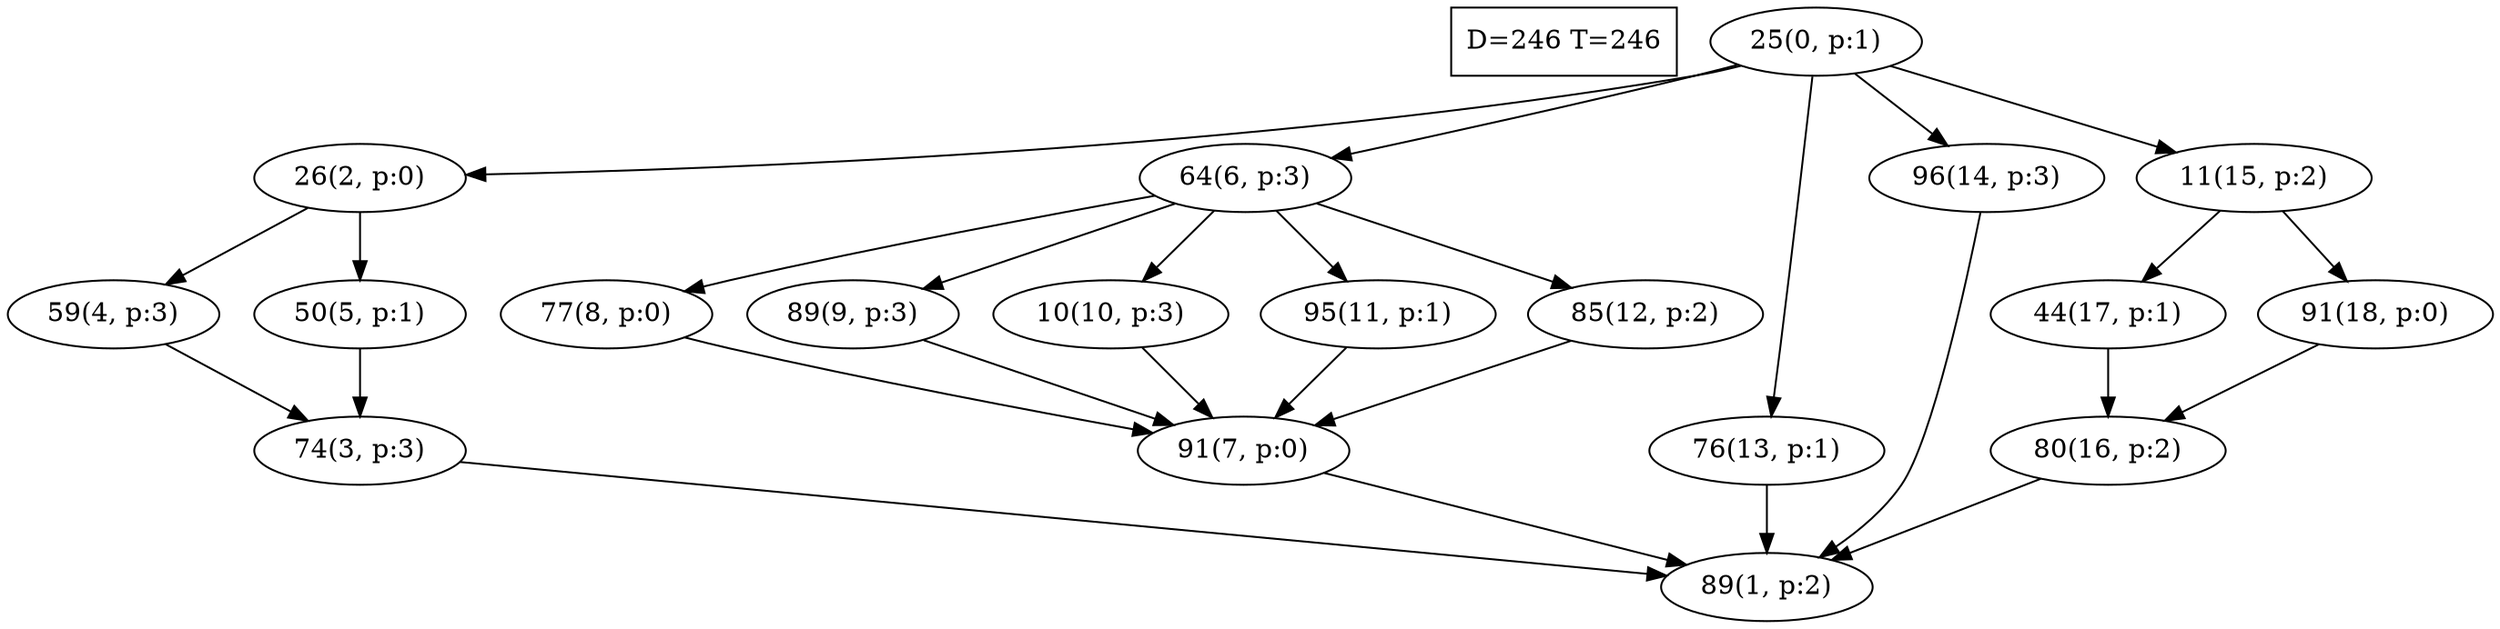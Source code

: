 digraph Task {
i [shape=box, label="D=246 T=246"]; 
0 [label="25(0, p:1)"];
1 [label="89(1, p:2)"];
2 [label="26(2, p:0)"];
3 [label="74(3, p:3)"];
4 [label="59(4, p:3)"];
5 [label="50(5, p:1)"];
6 [label="64(6, p:3)"];
7 [label="91(7, p:0)"];
8 [label="77(8, p:0)"];
9 [label="89(9, p:3)"];
10 [label="10(10, p:3)"];
11 [label="95(11, p:1)"];
12 [label="85(12, p:2)"];
13 [label="76(13, p:1)"];
14 [label="96(14, p:3)"];
15 [label="11(15, p:2)"];
16 [label="80(16, p:2)"];
17 [label="44(17, p:1)"];
18 [label="91(18, p:0)"];
0 -> 2;
0 -> 6;
0 -> 13;
0 -> 14;
0 -> 15;
2 -> 4;
2 -> 5;
3 -> 1;
4 -> 3;
5 -> 3;
6 -> 8;
6 -> 9;
6 -> 10;
6 -> 11;
6 -> 12;
7 -> 1;
8 -> 7;
9 -> 7;
10 -> 7;
11 -> 7;
12 -> 7;
13 -> 1;
14 -> 1;
15 -> 17;
15 -> 18;
16 -> 1;
17 -> 16;
18 -> 16;
}